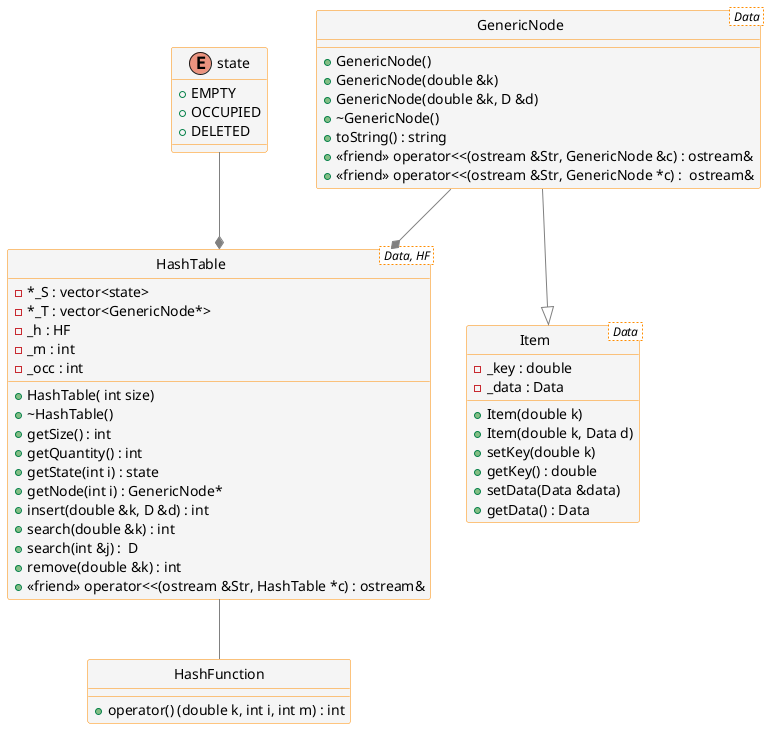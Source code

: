 @startuml hash.puml

skinparam class {
	BackgroundColor WhiteSmoke
	ArrowColor Grey
	BorderColor DarkOrange
}
hide class circle

class Item < Data > {
  {field} - _key : double
  {field} - _data : Data

  + Item(double k)
  + Item(double k, Data d)
  + setKey(double k)
  + getKey() : double
  + setData(Data &data)
  + getData() : Data
}

class GenericNode < Data > {
  + GenericNode()
  + GenericNode(double &k)
  + GenericNode(double &k, D &d)
  + ~GenericNode()
  + toString() : string
  + <<friend>> operator<<(ostream &Str, GenericNode &c) : ostream& 
  + <<friend>> operator<<(ostream &Str, GenericNode *c) :  ostream& 
}

enum state {
  + EMPTY
  + OCCUPIED
  + DELETED
}

class HashTable < Data, HF >{
  {field} - *_S : vector<state>
  {field} - *_T : vector<GenericNode*>
  {field} - _h : HF
  {field} - _m : int
  {field} - _occ : int
  + HashTable( int size)
  + ~HashTable()
  + getSize() : int 
  + getQuantity() : int 
  + getState(int i) : state 
  + getNode(int i) : GenericNode* 
  + insert(double &k, D &d) : int 
  + search(double &k) : int
  + search(int &j) :  D
  + remove(double &k) : int
  + <<friend>> operator<<(ostream &Str, HashTable *c) : ostream& 
}

class HashFunction {
  + operator() (double k, int i, int m) : int
}

Item <|-up- GenericNode
GenericNode --* HashTable
state --* HashTable
HashFunction -up- HashTable

@enduml